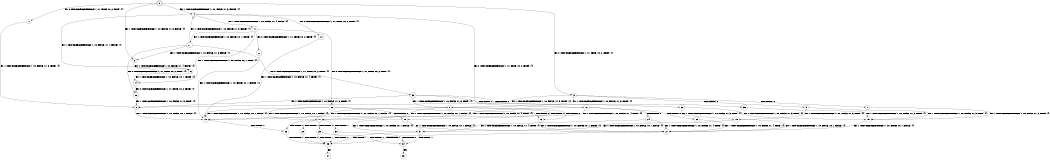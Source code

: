 digraph BCG {
size = "7, 10.5";
center = TRUE;
node [shape = circle];
0 [peripheries = 2];
0 -> 1 [label = "EX !0 !ATOMIC_EXCH_BRANCH (1, +1, TRUE, +0, 2, TRUE) !{}"];
0 -> 2 [label = "EX !1 !ATOMIC_EXCH_BRANCH (1, +0, FALSE, +1, 3, FALSE) !{}"];
0 -> 3 [label = "EX !0 !ATOMIC_EXCH_BRANCH (1, +1, TRUE, +0, 2, TRUE) !{}"];
0 -> 4 [label = "EX !1 !ATOMIC_EXCH_BRANCH (1, +0, FALSE, +1, 3, FALSE) !{}"];
1 -> 5 [label = "EX !1 !ATOMIC_EXCH_BRANCH (1, +0, FALSE, +1, 3, TRUE) !{}"];
2 -> 6 [label = "EX !1 !ATOMIC_EXCH_BRANCH (1, +0, FALSE, +1, 4, FALSE) !{}"];
3 -> 5 [label = "EX !1 !ATOMIC_EXCH_BRANCH (1, +0, FALSE, +1, 3, TRUE) !{}"];
3 -> 7 [label = "TERMINATE !0"];
3 -> 8 [label = "EX !1 !ATOMIC_EXCH_BRANCH (1, +0, FALSE, +1, 3, TRUE) !{}"];
3 -> 9 [label = "TERMINATE !0"];
4 -> 6 [label = "EX !1 !ATOMIC_EXCH_BRANCH (1, +0, FALSE, +1, 4, FALSE) !{}"];
4 -> 10 [label = "EX !0 !ATOMIC_EXCH_BRANCH (1, +1, TRUE, +0, 2, TRUE) !{}"];
4 -> 11 [label = "EX !1 !ATOMIC_EXCH_BRANCH (1, +0, FALSE, +1, 4, FALSE) !{}"];
4 -> 12 [label = "EX !0 !ATOMIC_EXCH_BRANCH (1, +1, TRUE, +0, 2, TRUE) !{}"];
5 -> 13 [label = "EX !1 !ATOMIC_EXCH_BRANCH (1, +0, FALSE, +0, 1, FALSE) !{}"];
6 -> 14 [label = "EX !1 !ATOMIC_EXCH_BRANCH (1, +0, FALSE, +0, 1, TRUE) !{}"];
7 -> 15 [label = "EX !1 !ATOMIC_EXCH_BRANCH (1, +0, FALSE, +1, 3, TRUE) !{}"];
8 -> 13 [label = "EX !1 !ATOMIC_EXCH_BRANCH (1, +0, FALSE, +0, 1, FALSE) !{}"];
8 -> 16 [label = "TERMINATE !0"];
8 -> 17 [label = "EX !1 !ATOMIC_EXCH_BRANCH (1, +0, FALSE, +0, 1, FALSE) !{}"];
8 -> 18 [label = "TERMINATE !0"];
9 -> 15 [label = "EX !1 !ATOMIC_EXCH_BRANCH (1, +0, FALSE, +1, 3, TRUE) !{}"];
9 -> 19 [label = "EX !1 !ATOMIC_EXCH_BRANCH (1, +0, FALSE, +1, 3, TRUE) !{}"];
10 -> 13 [label = "EX !1 !ATOMIC_EXCH_BRANCH (1, +0, FALSE, +1, 4, TRUE) !{}"];
11 -> 14 [label = "EX !1 !ATOMIC_EXCH_BRANCH (1, +0, FALSE, +0, 1, TRUE) !{}"];
11 -> 20 [label = "EX !0 !ATOMIC_EXCH_BRANCH (1, +1, TRUE, +0, 2, TRUE) !{}"];
11 -> 21 [label = "EX !1 !ATOMIC_EXCH_BRANCH (1, +0, FALSE, +0, 1, TRUE) !{}"];
11 -> 22 [label = "EX !0 !ATOMIC_EXCH_BRANCH (1, +1, TRUE, +0, 2, TRUE) !{}"];
12 -> 13 [label = "EX !1 !ATOMIC_EXCH_BRANCH (1, +0, FALSE, +1, 4, TRUE) !{}"];
12 -> 23 [label = "TERMINATE !0"];
12 -> 17 [label = "EX !1 !ATOMIC_EXCH_BRANCH (1, +0, FALSE, +1, 4, TRUE) !{}"];
12 -> 24 [label = "TERMINATE !0"];
13 -> 25 [label = "TERMINATE !0"];
14 -> 26 [label = "EX !0 !ATOMIC_EXCH_BRANCH (1, +1, TRUE, +0, 2, TRUE) !{}"];
15 -> 27 [label = "EX !1 !ATOMIC_EXCH_BRANCH (1, +0, FALSE, +0, 1, FALSE) !{}"];
16 -> 27 [label = "EX !1 !ATOMIC_EXCH_BRANCH (1, +0, FALSE, +0, 1, FALSE) !{}"];
17 -> 25 [label = "TERMINATE !0"];
17 -> 28 [label = "TERMINATE !1"];
17 -> 29 [label = "TERMINATE !0"];
17 -> 30 [label = "TERMINATE !1"];
18 -> 27 [label = "EX !1 !ATOMIC_EXCH_BRANCH (1, +0, FALSE, +0, 1, FALSE) !{}"];
18 -> 31 [label = "EX !1 !ATOMIC_EXCH_BRANCH (1, +0, FALSE, +0, 1, FALSE) !{}"];
19 -> 27 [label = "EX !1 !ATOMIC_EXCH_BRANCH (1, +0, FALSE, +0, 1, FALSE) !{}"];
19 -> 31 [label = "EX !1 !ATOMIC_EXCH_BRANCH (1, +0, FALSE, +0, 1, FALSE) !{}"];
20 -> 13 [label = "EX !1 !ATOMIC_EXCH_BRANCH (1, +0, FALSE, +0, 1, FALSE) !{}"];
21 -> 2 [label = "EX !1 !ATOMIC_EXCH_BRANCH (1, +0, FALSE, +1, 3, FALSE) !{}"];
21 -> 26 [label = "EX !0 !ATOMIC_EXCH_BRANCH (1, +1, TRUE, +0, 2, TRUE) !{}"];
21 -> 4 [label = "EX !1 !ATOMIC_EXCH_BRANCH (1, +0, FALSE, +1, 3, FALSE) !{}"];
21 -> 32 [label = "EX !0 !ATOMIC_EXCH_BRANCH (1, +1, TRUE, +0, 2, TRUE) !{}"];
22 -> 13 [label = "EX !1 !ATOMIC_EXCH_BRANCH (1, +0, FALSE, +0, 1, FALSE) !{}"];
22 -> 16 [label = "TERMINATE !0"];
22 -> 17 [label = "EX !1 !ATOMIC_EXCH_BRANCH (1, +0, FALSE, +0, 1, FALSE) !{}"];
22 -> 18 [label = "TERMINATE !0"];
23 -> 27 [label = "EX !1 !ATOMIC_EXCH_BRANCH (1, +0, FALSE, +1, 4, TRUE) !{}"];
24 -> 27 [label = "EX !1 !ATOMIC_EXCH_BRANCH (1, +0, FALSE, +1, 4, TRUE) !{}"];
24 -> 31 [label = "EX !1 !ATOMIC_EXCH_BRANCH (1, +0, FALSE, +1, 4, TRUE) !{}"];
25 -> 33 [label = "TERMINATE !1"];
26 -> 5 [label = "EX !1 !ATOMIC_EXCH_BRANCH (1, +0, FALSE, +1, 3, TRUE) !{}"];
27 -> 33 [label = "TERMINATE !1"];
28 -> 33 [label = "TERMINATE !0"];
29 -> 33 [label = "TERMINATE !1"];
29 -> 34 [label = "TERMINATE !1"];
30 -> 33 [label = "TERMINATE !0"];
30 -> 34 [label = "TERMINATE !0"];
31 -> 33 [label = "TERMINATE !1"];
31 -> 34 [label = "TERMINATE !1"];
32 -> 5 [label = "EX !1 !ATOMIC_EXCH_BRANCH (1, +0, FALSE, +1, 3, TRUE) !{}"];
32 -> 35 [label = "TERMINATE !0"];
32 -> 8 [label = "EX !1 !ATOMIC_EXCH_BRANCH (1, +0, FALSE, +1, 3, TRUE) !{}"];
32 -> 36 [label = "TERMINATE !0"];
33 -> 37 [label = "exit"];
34 -> 38 [label = "exit"];
35 -> 15 [label = "EX !1 !ATOMIC_EXCH_BRANCH (1, +0, FALSE, +1, 3, TRUE) !{}"];
36 -> 15 [label = "EX !1 !ATOMIC_EXCH_BRANCH (1, +0, FALSE, +1, 3, TRUE) !{}"];
36 -> 19 [label = "EX !1 !ATOMIC_EXCH_BRANCH (1, +0, FALSE, +1, 3, TRUE) !{}"];
}
